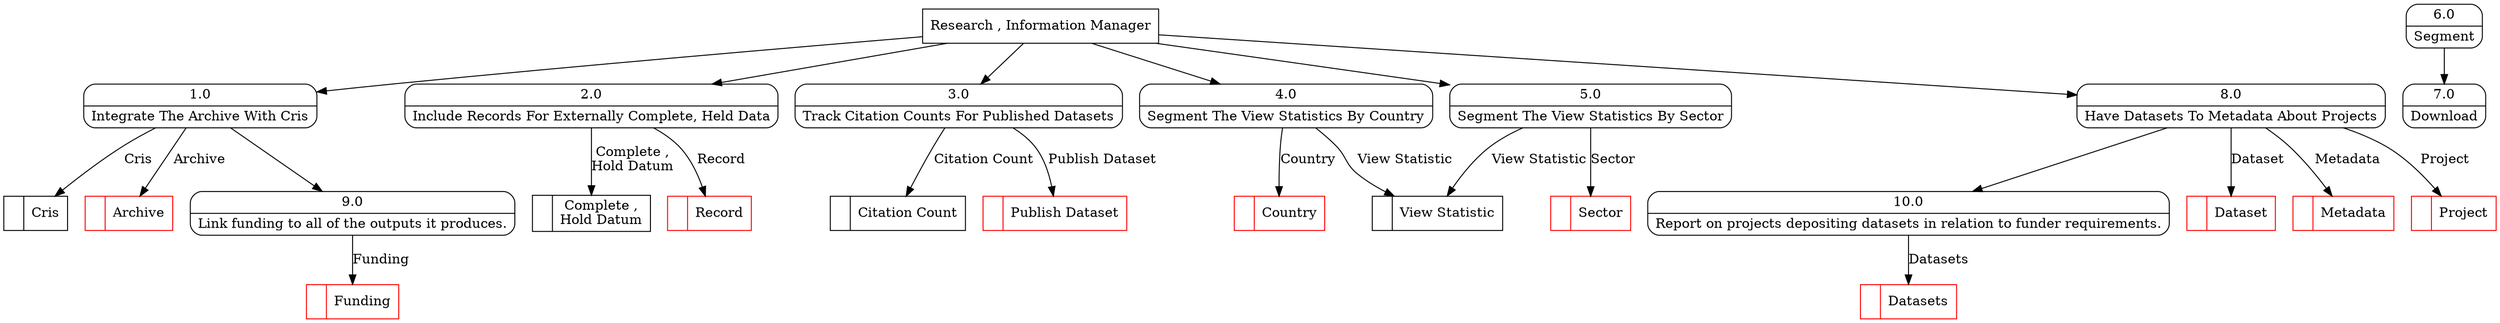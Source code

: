 digraph dfd2{ 
node[shape=record]
200 [label="<f0>  |<f1> Cris " ];
201 [label="<f0>  |<f1> Archive " color=red];
202 [label="<f0>  |<f1> Record " color=red];
203 [label="<f0>  |<f1> Complete ,\nHold Datum " ];
204 [label="<f0>  |<f1> Publish Dataset " color=red];
205 [label="<f0>  |<f1> View Statistic " ];
206 [label="<f0>  |<f1> Sector " color=red];
207 [label="<f0>  |<f1> Country " color=red];
208 [label="<f0>  |<f1> Dataset " color=red];
209 [label="<f0>  |<f1> Metadata " color=red];
210 [label="<f0>  |<f1> Project " color=red];
211 [label="<f0>  |<f1> Citation Count " ];
212 [label="Research , Information Manager" shape=box];
213 [label="{<f0> 1.0|<f1> Integrate The Archive With Cris }" shape=Mrecord];
214 [label="{<f0> 2.0|<f1> Include Records For Externally Complete, Held Data }" shape=Mrecord];
215 [label="{<f0> 3.0|<f1> Track Citation Counts For Published Datasets }" shape=Mrecord];
216 [label="{<f0> 4.0|<f1> Segment The View Statistics By Country }" shape=Mrecord];
217 [label="{<f0> 5.0|<f1> Segment The View Statistics By Sector }" shape=Mrecord];
218 [label="{<f0> 6.0|<f1> Segment }" shape=Mrecord];
219 [label="{<f0> 7.0|<f1> Download }" shape=Mrecord];
220 [label="{<f0> 8.0|<f1> Have Datasets To Metadata About Projects }" shape=Mrecord];
9 [label="{<f0> 9.0|<f1> Link funding to all of the outputs it produces. }" shape=Mrecord];
213 -> 9
1001 [label="<f0>  |<f1> Funding " color=red];
9 -> 1001 [label="Funding"]
10 [label="{<f0> 10.0|<f1> Report on projects depositing datasets in relation to funder requirements. }" shape=Mrecord];
220 -> 10
1004 [label="<f0>  |<f1> Datasets " color=red];
10 -> 1004 [label="Datasets"]
212 -> 213
212 -> 214
212 -> 215
212 -> 216
212 -> 217
212 -> 220
213 -> 201 [label="Archive"]
213 -> 200 [label="Cris"]
214 -> 202 [label="Record"]
214 -> 203 [label="Complete ,\nHold Datum"]
215 -> 211 [label="Citation Count"]
215 -> 204 [label="Publish Dataset"]
216 -> 205 [label="View Statistic"]
216 -> 207 [label="Country"]
217 -> 206 [label="Sector"]
217 -> 205 [label="View Statistic"]
218 -> 219
220 -> 208 [label="Dataset"]
220 -> 209 [label="Metadata"]
220 -> 210 [label="Project"]
}